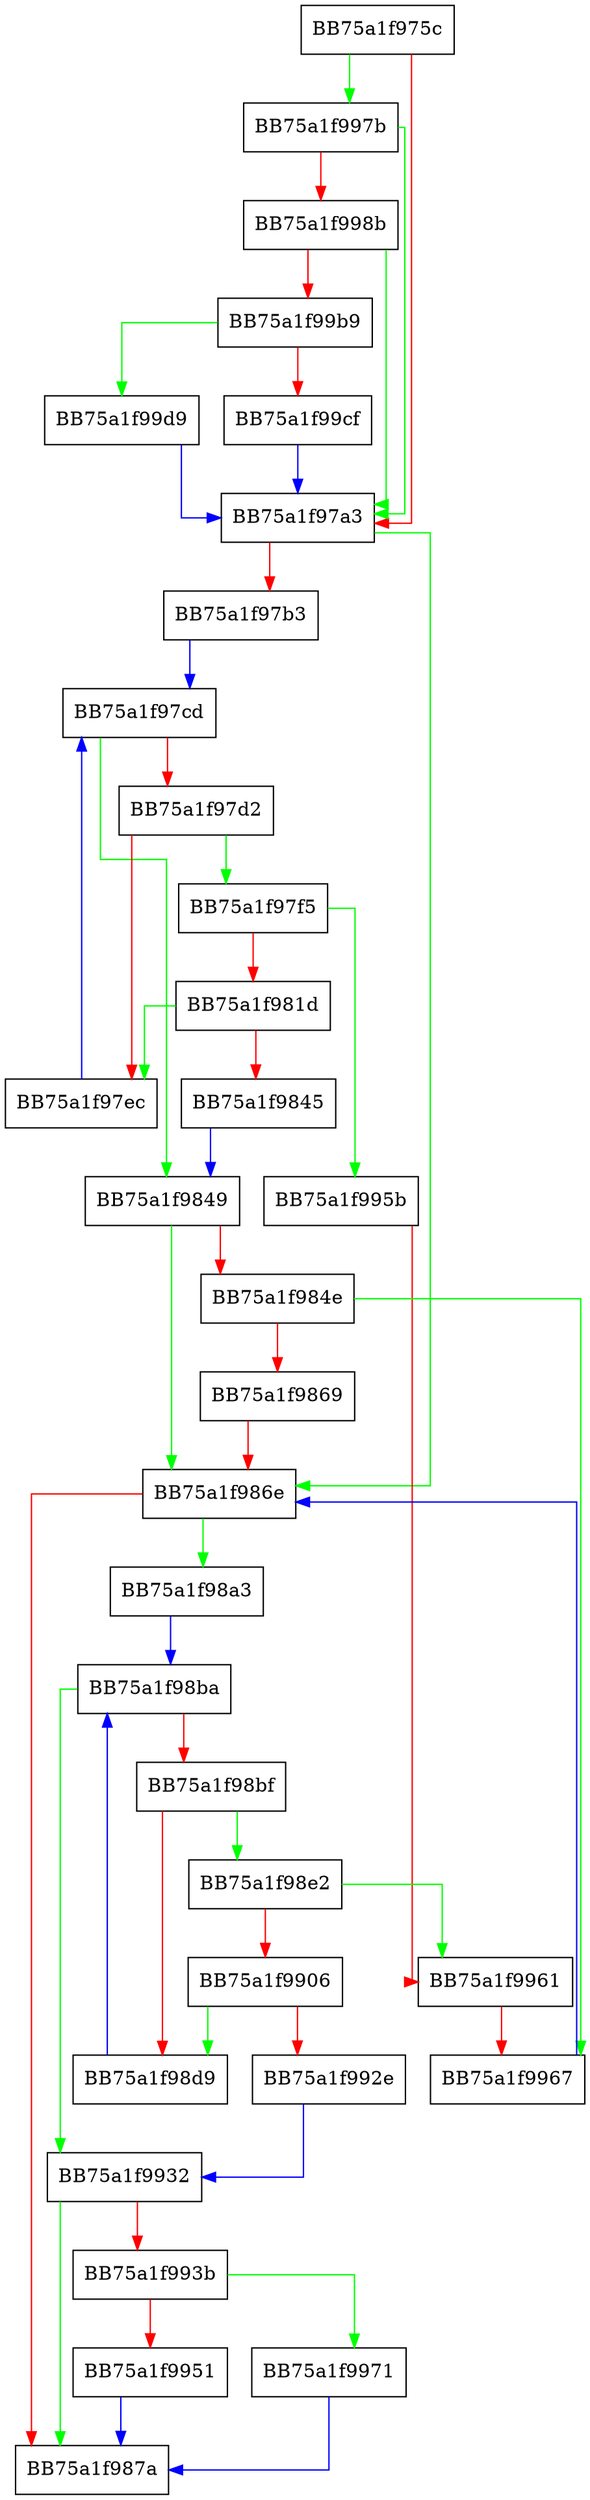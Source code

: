 digraph UpdateLocalPasswordDictionary {
  node [shape="box"];
  graph [splines=ortho];
  BB75a1f975c -> BB75a1f997b [color="green"];
  BB75a1f975c -> BB75a1f97a3 [color="red"];
  BB75a1f97a3 -> BB75a1f986e [color="green"];
  BB75a1f97a3 -> BB75a1f97b3 [color="red"];
  BB75a1f97b3 -> BB75a1f97cd [color="blue"];
  BB75a1f97cd -> BB75a1f9849 [color="green"];
  BB75a1f97cd -> BB75a1f97d2 [color="red"];
  BB75a1f97d2 -> BB75a1f97f5 [color="green"];
  BB75a1f97d2 -> BB75a1f97ec [color="red"];
  BB75a1f97ec -> BB75a1f97cd [color="blue"];
  BB75a1f97f5 -> BB75a1f995b [color="green"];
  BB75a1f97f5 -> BB75a1f981d [color="red"];
  BB75a1f981d -> BB75a1f97ec [color="green"];
  BB75a1f981d -> BB75a1f9845 [color="red"];
  BB75a1f9845 -> BB75a1f9849 [color="blue"];
  BB75a1f9849 -> BB75a1f986e [color="green"];
  BB75a1f9849 -> BB75a1f984e [color="red"];
  BB75a1f984e -> BB75a1f9967 [color="green"];
  BB75a1f984e -> BB75a1f9869 [color="red"];
  BB75a1f9869 -> BB75a1f986e [color="red"];
  BB75a1f986e -> BB75a1f98a3 [color="green"];
  BB75a1f986e -> BB75a1f987a [color="red"];
  BB75a1f98a3 -> BB75a1f98ba [color="blue"];
  BB75a1f98ba -> BB75a1f9932 [color="green"];
  BB75a1f98ba -> BB75a1f98bf [color="red"];
  BB75a1f98bf -> BB75a1f98e2 [color="green"];
  BB75a1f98bf -> BB75a1f98d9 [color="red"];
  BB75a1f98d9 -> BB75a1f98ba [color="blue"];
  BB75a1f98e2 -> BB75a1f9961 [color="green"];
  BB75a1f98e2 -> BB75a1f9906 [color="red"];
  BB75a1f9906 -> BB75a1f98d9 [color="green"];
  BB75a1f9906 -> BB75a1f992e [color="red"];
  BB75a1f992e -> BB75a1f9932 [color="blue"];
  BB75a1f9932 -> BB75a1f987a [color="green"];
  BB75a1f9932 -> BB75a1f993b [color="red"];
  BB75a1f993b -> BB75a1f9971 [color="green"];
  BB75a1f993b -> BB75a1f9951 [color="red"];
  BB75a1f9951 -> BB75a1f987a [color="blue"];
  BB75a1f995b -> BB75a1f9961 [color="red"];
  BB75a1f9961 -> BB75a1f9967 [color="red"];
  BB75a1f9967 -> BB75a1f986e [color="blue"];
  BB75a1f9971 -> BB75a1f987a [color="blue"];
  BB75a1f997b -> BB75a1f97a3 [color="green"];
  BB75a1f997b -> BB75a1f998b [color="red"];
  BB75a1f998b -> BB75a1f97a3 [color="green"];
  BB75a1f998b -> BB75a1f99b9 [color="red"];
  BB75a1f99b9 -> BB75a1f99d9 [color="green"];
  BB75a1f99b9 -> BB75a1f99cf [color="red"];
  BB75a1f99cf -> BB75a1f97a3 [color="blue"];
  BB75a1f99d9 -> BB75a1f97a3 [color="blue"];
}